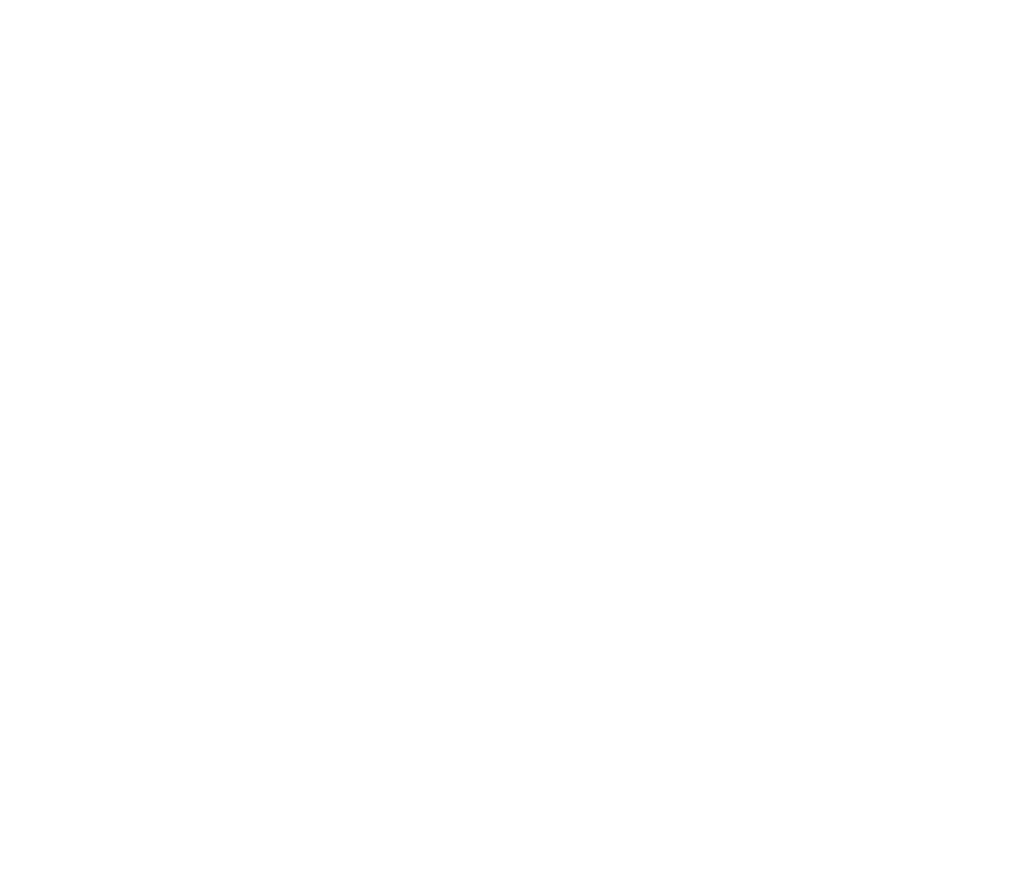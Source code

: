 digraph Heirarchy {
    label = "The Heirarchy of Algebraic Structures";
    bgcolor="transparent";
    fontcolor="white";

    node [ shape=box, color="white", fontcolor="white" ];
    edge [ color="white" ];

    abelian     [ label="abelian group" ];
    comm_monoid [ label="commutative monoid" ];
    unit_magma  [ label="unital magma" ];
    small_cat   [ label="small category" ];

    abelian     -> { comm_monoid group };
    comm_monoid ->   monoid;
    group       -> { monoid loop groupoid };
    monoid      -> { semigroup unit_magma small_cat };
    loop        -> { unit_magma quasigroup };
    groupoid    ->   small_cat;
    semigroup   -> { magma semigroupoid };
    unit_magma  ->   magma;
    small_cat   ->   semigroupoid;
    quasigroup  ->   magma;

    { semigroupoid magma } -> set;
}
